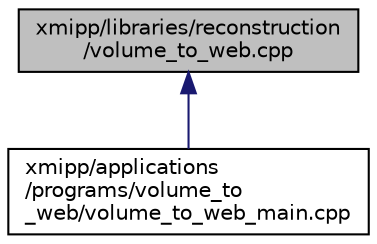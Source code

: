 digraph "xmipp/libraries/reconstruction/volume_to_web.cpp"
{
  edge [fontname="Helvetica",fontsize="10",labelfontname="Helvetica",labelfontsize="10"];
  node [fontname="Helvetica",fontsize="10",shape=record];
  Node59 [label="xmipp/libraries/reconstruction\l/volume_to_web.cpp",height=0.2,width=0.4,color="black", fillcolor="grey75", style="filled", fontcolor="black"];
  Node59 -> Node60 [dir="back",color="midnightblue",fontsize="10",style="solid",fontname="Helvetica"];
  Node60 [label="xmipp/applications\l/programs/volume_to\l_web/volume_to_web_main.cpp",height=0.2,width=0.4,color="black", fillcolor="white", style="filled",URL="$volume__to__web__main_8cpp.html"];
}
